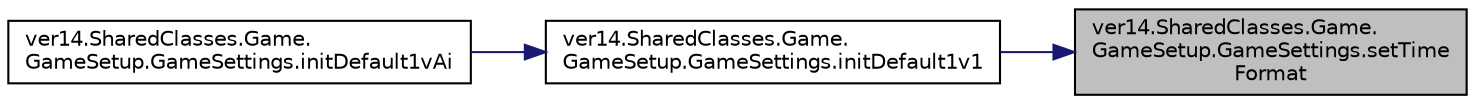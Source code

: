 digraph "ver14.SharedClasses.Game.GameSetup.GameSettings.setTimeFormat"
{
 // LATEX_PDF_SIZE
  edge [fontname="Helvetica",fontsize="10",labelfontname="Helvetica",labelfontsize="10"];
  node [fontname="Helvetica",fontsize="10",shape=record];
  rankdir="RL";
  Node1 [label="ver14.SharedClasses.Game.\lGameSetup.GameSettings.setTime\lFormat",height=0.2,width=0.4,color="black", fillcolor="grey75", style="filled", fontcolor="black",tooltip=" "];
  Node1 -> Node2 [dir="back",color="midnightblue",fontsize="10",style="solid",fontname="Helvetica"];
  Node2 [label="ver14.SharedClasses.Game.\lGameSetup.GameSettings.initDefault1v1",height=0.2,width=0.4,color="black", fillcolor="white", style="filled",URL="$classver14_1_1_shared_classes_1_1_game_1_1_game_setup_1_1_game_settings.html#a430bd8f0849f51c373b16a964d5b4bef",tooltip=" "];
  Node2 -> Node3 [dir="back",color="midnightblue",fontsize="10",style="solid",fontname="Helvetica"];
  Node3 [label="ver14.SharedClasses.Game.\lGameSetup.GameSettings.initDefault1vAi",height=0.2,width=0.4,color="black", fillcolor="white", style="filled",URL="$classver14_1_1_shared_classes_1_1_game_1_1_game_setup_1_1_game_settings.html#a7c11bf7fdac8cac8556add40ee064610",tooltip=" "];
}
